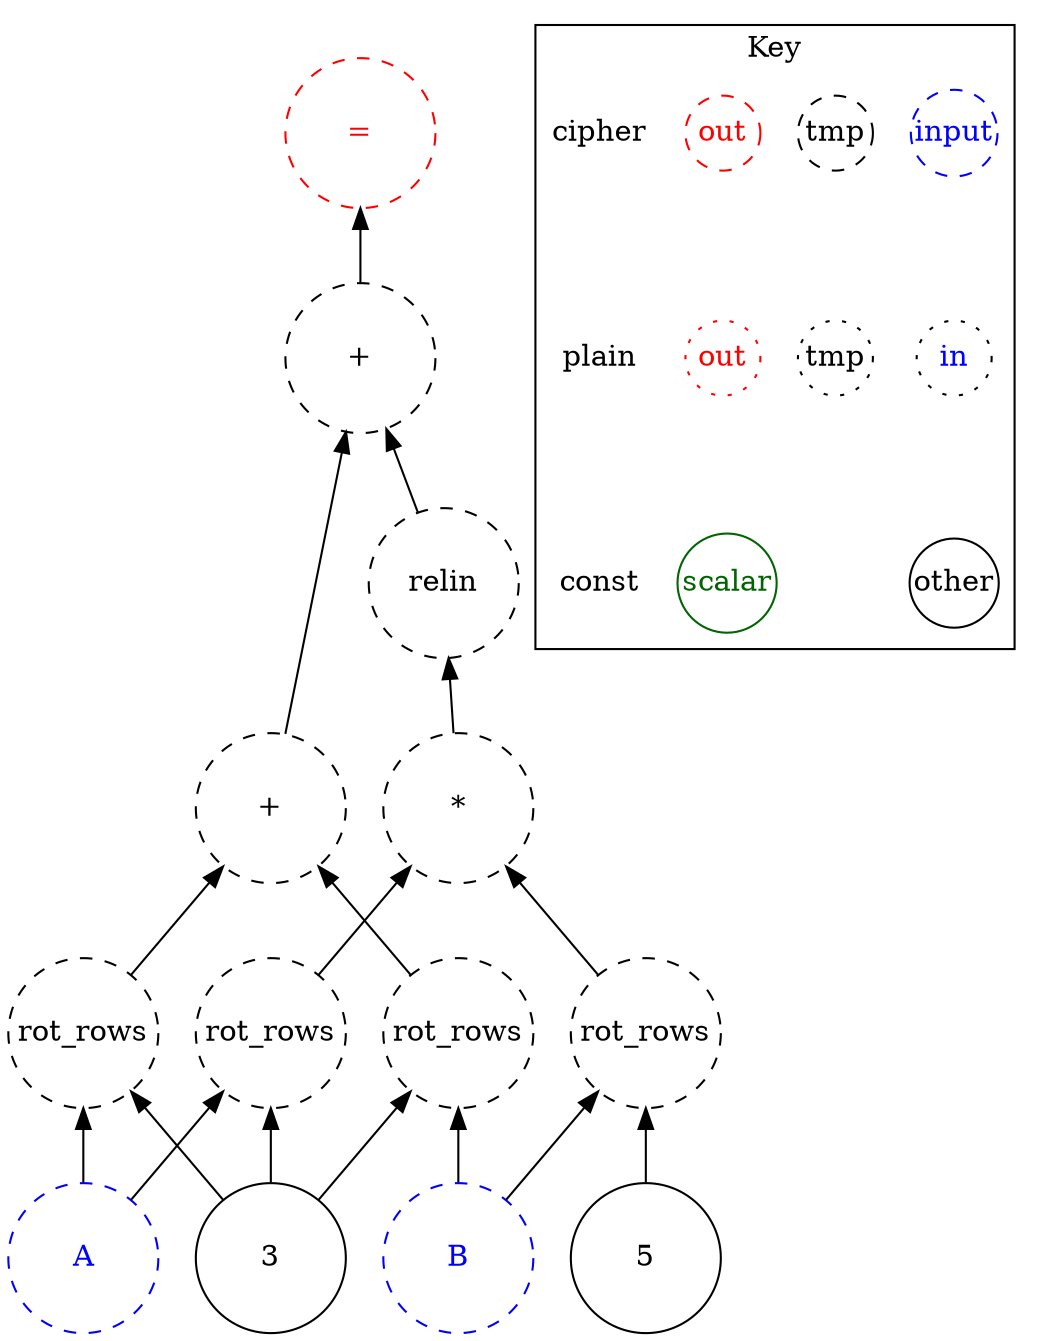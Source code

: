 digraph "test1" {
node [shape=circle width=1 margin=0]
edge [dir=back]
3 [label="3" style=solid]
ciphertext1 [label="B" style=dashed color=blue fontcolor=blue]
ciphertext7 [label="rot_rows" style=dashed]
ciphertext7 -> ciphertext1
ciphertext7 -> 3
ciphertext0 [label="A" style=dashed color=blue fontcolor=blue]
ciphertext6 [label="rot_rows" style=dashed]
ciphertext6 -> ciphertext0
ciphertext6 -> 3
ciphertext8 [label="+" style=dashed]
ciphertext8 -> ciphertext6
ciphertext8 -> ciphertext7
5 [label="5" style=solid]
ciphertext4 [label="rot_rows" style=dashed]
ciphertext4 -> ciphertext1
ciphertext4 -> 5
ciphertext3 [label="rot_rows" style=dashed]
ciphertext3 -> ciphertext0
ciphertext3 -> 3
ciphertext5 [label="*" style=dashed]
ciphertext5 -> ciphertext3
ciphertext5 -> ciphertext4
ciphertext5relin0 [label="relin" style=dashed]
ciphertext5relin0 -> ciphertext5
ciphertext9 [label="+" style=dashed]
ciphertext9 -> ciphertext5relin0
ciphertext9 -> ciphertext8
ciphertext10 [label="=" style=dashed color=red fontcolor=red]
ciphertext10 -> ciphertext9
subgraph cluster_key {
    graph[label="Key"]
    node [width=0.5]
    edge [dir=forward style=invis]
    in_cipher [label=input color=blue fontcolor=blue style=dashed]
    tmp_cipher [label=tmp color=black fontcolor=black style=dashed]
    out_cipher [label=out color=red fontcolor=red style=dashed]
    cipher [shape=plain]

    in_plain [label=in icolor=blue fontcolor=blue style=dotted]
    tmp_plain [label=tmp color=black fontcolor=black style=dotted]
    out_plain [label=out color=red fontcolor=red style=dotted]
    plain [shape=plain]
    
    other [color=black fontcolor=black style=solid]
    scalar [color=darkgreen fontcolor=darkgreen style=solid]
    const[shape=plain]
    
    cipher -> plain
    plain -> const
    out_cipher -> out_plain
    in_cipher -> in_plain
    tmp_cipher -> tmp_plain
    in_plain -> other
    out_plain -> scalar
}
}
